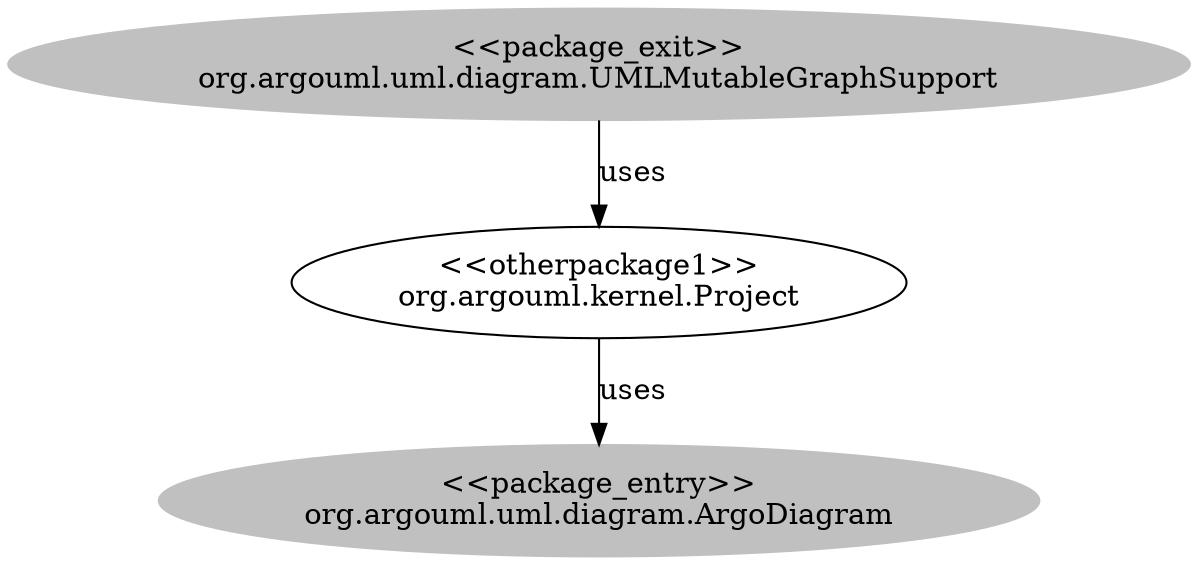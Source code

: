 digraph cd {
	org_argouml_uml_diagram_UMLMutableGraphSupport [label="<<package_exit>>
org.argouml.uml.diagram.UMLMutableGraphSupport",style=filled,color="grey"];
	org_argouml_uml_diagram_ArgoDiagram [label="<<package_entry>>
org.argouml.uml.diagram.ArgoDiagram",style=filled,color="grey"];
	org_argouml_kernel_Project [label="<<otherpackage1>>
org.argouml.kernel.Project"];
	org_argouml_uml_diagram_UMLMutableGraphSupport -> org_argouml_kernel_Project [label=uses];
	org_argouml_kernel_Project -> org_argouml_uml_diagram_ArgoDiagram [label=uses];
}
